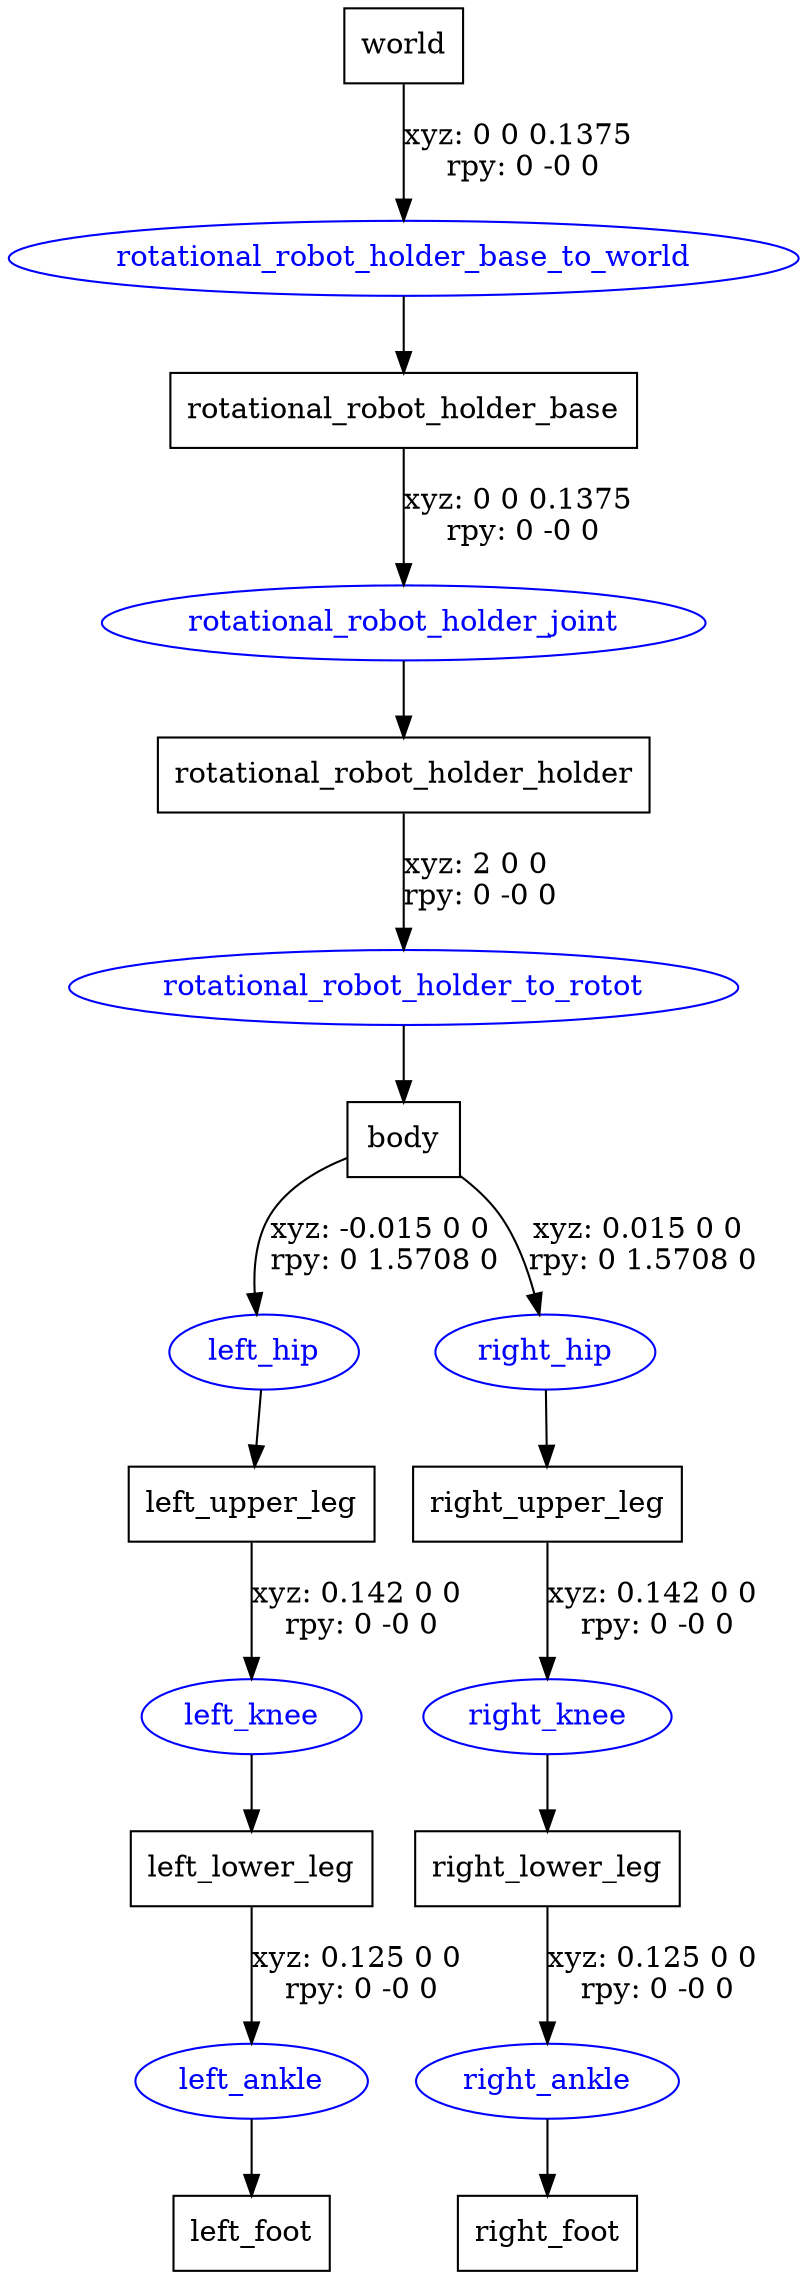 digraph G {
node [shape=box];
"world" [label="world"];
"rotational_robot_holder_base" [label="rotational_robot_holder_base"];
"rotational_robot_holder_holder" [label="rotational_robot_holder_holder"];
"body" [label="body"];
"left_upper_leg" [label="left_upper_leg"];
"left_lower_leg" [label="left_lower_leg"];
"left_foot" [label="left_foot"];
"right_upper_leg" [label="right_upper_leg"];
"right_lower_leg" [label="right_lower_leg"];
"right_foot" [label="right_foot"];
node [shape=ellipse, color=blue, fontcolor=blue];
"world" -> "rotational_robot_holder_base_to_world" [label="xyz: 0 0 0.1375 \nrpy: 0 -0 0"]
"rotational_robot_holder_base_to_world" -> "rotational_robot_holder_base"
"rotational_robot_holder_base" -> "rotational_robot_holder_joint" [label="xyz: 0 0 0.1375 \nrpy: 0 -0 0"]
"rotational_robot_holder_joint" -> "rotational_robot_holder_holder"
"rotational_robot_holder_holder" -> "rotational_robot_holder_to_rotot" [label="xyz: 2 0 0 \nrpy: 0 -0 0"]
"rotational_robot_holder_to_rotot" -> "body"
"body" -> "left_hip" [label="xyz: -0.015 0 0 \nrpy: 0 1.5708 0"]
"left_hip" -> "left_upper_leg"
"left_upper_leg" -> "left_knee" [label="xyz: 0.142 0 0 \nrpy: 0 -0 0"]
"left_knee" -> "left_lower_leg"
"left_lower_leg" -> "left_ankle" [label="xyz: 0.125 0 0 \nrpy: 0 -0 0"]
"left_ankle" -> "left_foot"
"body" -> "right_hip" [label="xyz: 0.015 0 0 \nrpy: 0 1.5708 0"]
"right_hip" -> "right_upper_leg"
"right_upper_leg" -> "right_knee" [label="xyz: 0.142 0 0 \nrpy: 0 -0 0"]
"right_knee" -> "right_lower_leg"
"right_lower_leg" -> "right_ankle" [label="xyz: 0.125 0 0 \nrpy: 0 -0 0"]
"right_ankle" -> "right_foot"
}
